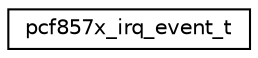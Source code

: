digraph "Graphical Class Hierarchy"
{
 // LATEX_PDF_SIZE
  edge [fontname="Helvetica",fontsize="10",labelfontname="Helvetica",labelfontsize="10"];
  node [fontname="Helvetica",fontsize="10",shape=record];
  rankdir="LR";
  Node0 [label="pcf857x_irq_event_t",height=0.2,width=0.4,color="black", fillcolor="white", style="filled",URL="$structpcf857x__irq__event__t.html",tooltip="IRQ event type."];
}

